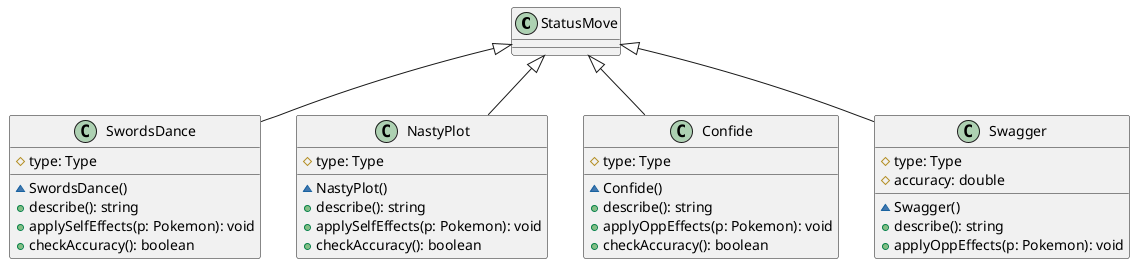@startuml name
StatusMove <|-- SwordsDance
StatusMove <|-- NastyPlot
StatusMove <|-- Confide
StatusMove <|-- Swagger

class Swagger {
    #type: Type
    #accuracy: double
    ~Swagger()
    +describe(): string
    +applyOppEffects(p: Pokemon): void
}

class Confide {
    #type: Type
    ~Confide()
    +describe(): string
    +applyOppEffects(p: Pokemon): void
    +checkAccuracy(): boolean
}

class NastyPlot {
    #type: Type
    ~NastyPlot()
    +describe(): string
    +applySelfEffects(p: Pokemon): void
    +checkAccuracy(): boolean
}

class SwordsDance {
    #type: Type
    ~SwordsDance()
    +describe(): string
    +applySelfEffects(p: Pokemon): void
    +checkAccuracy(): boolean
}
@enduml